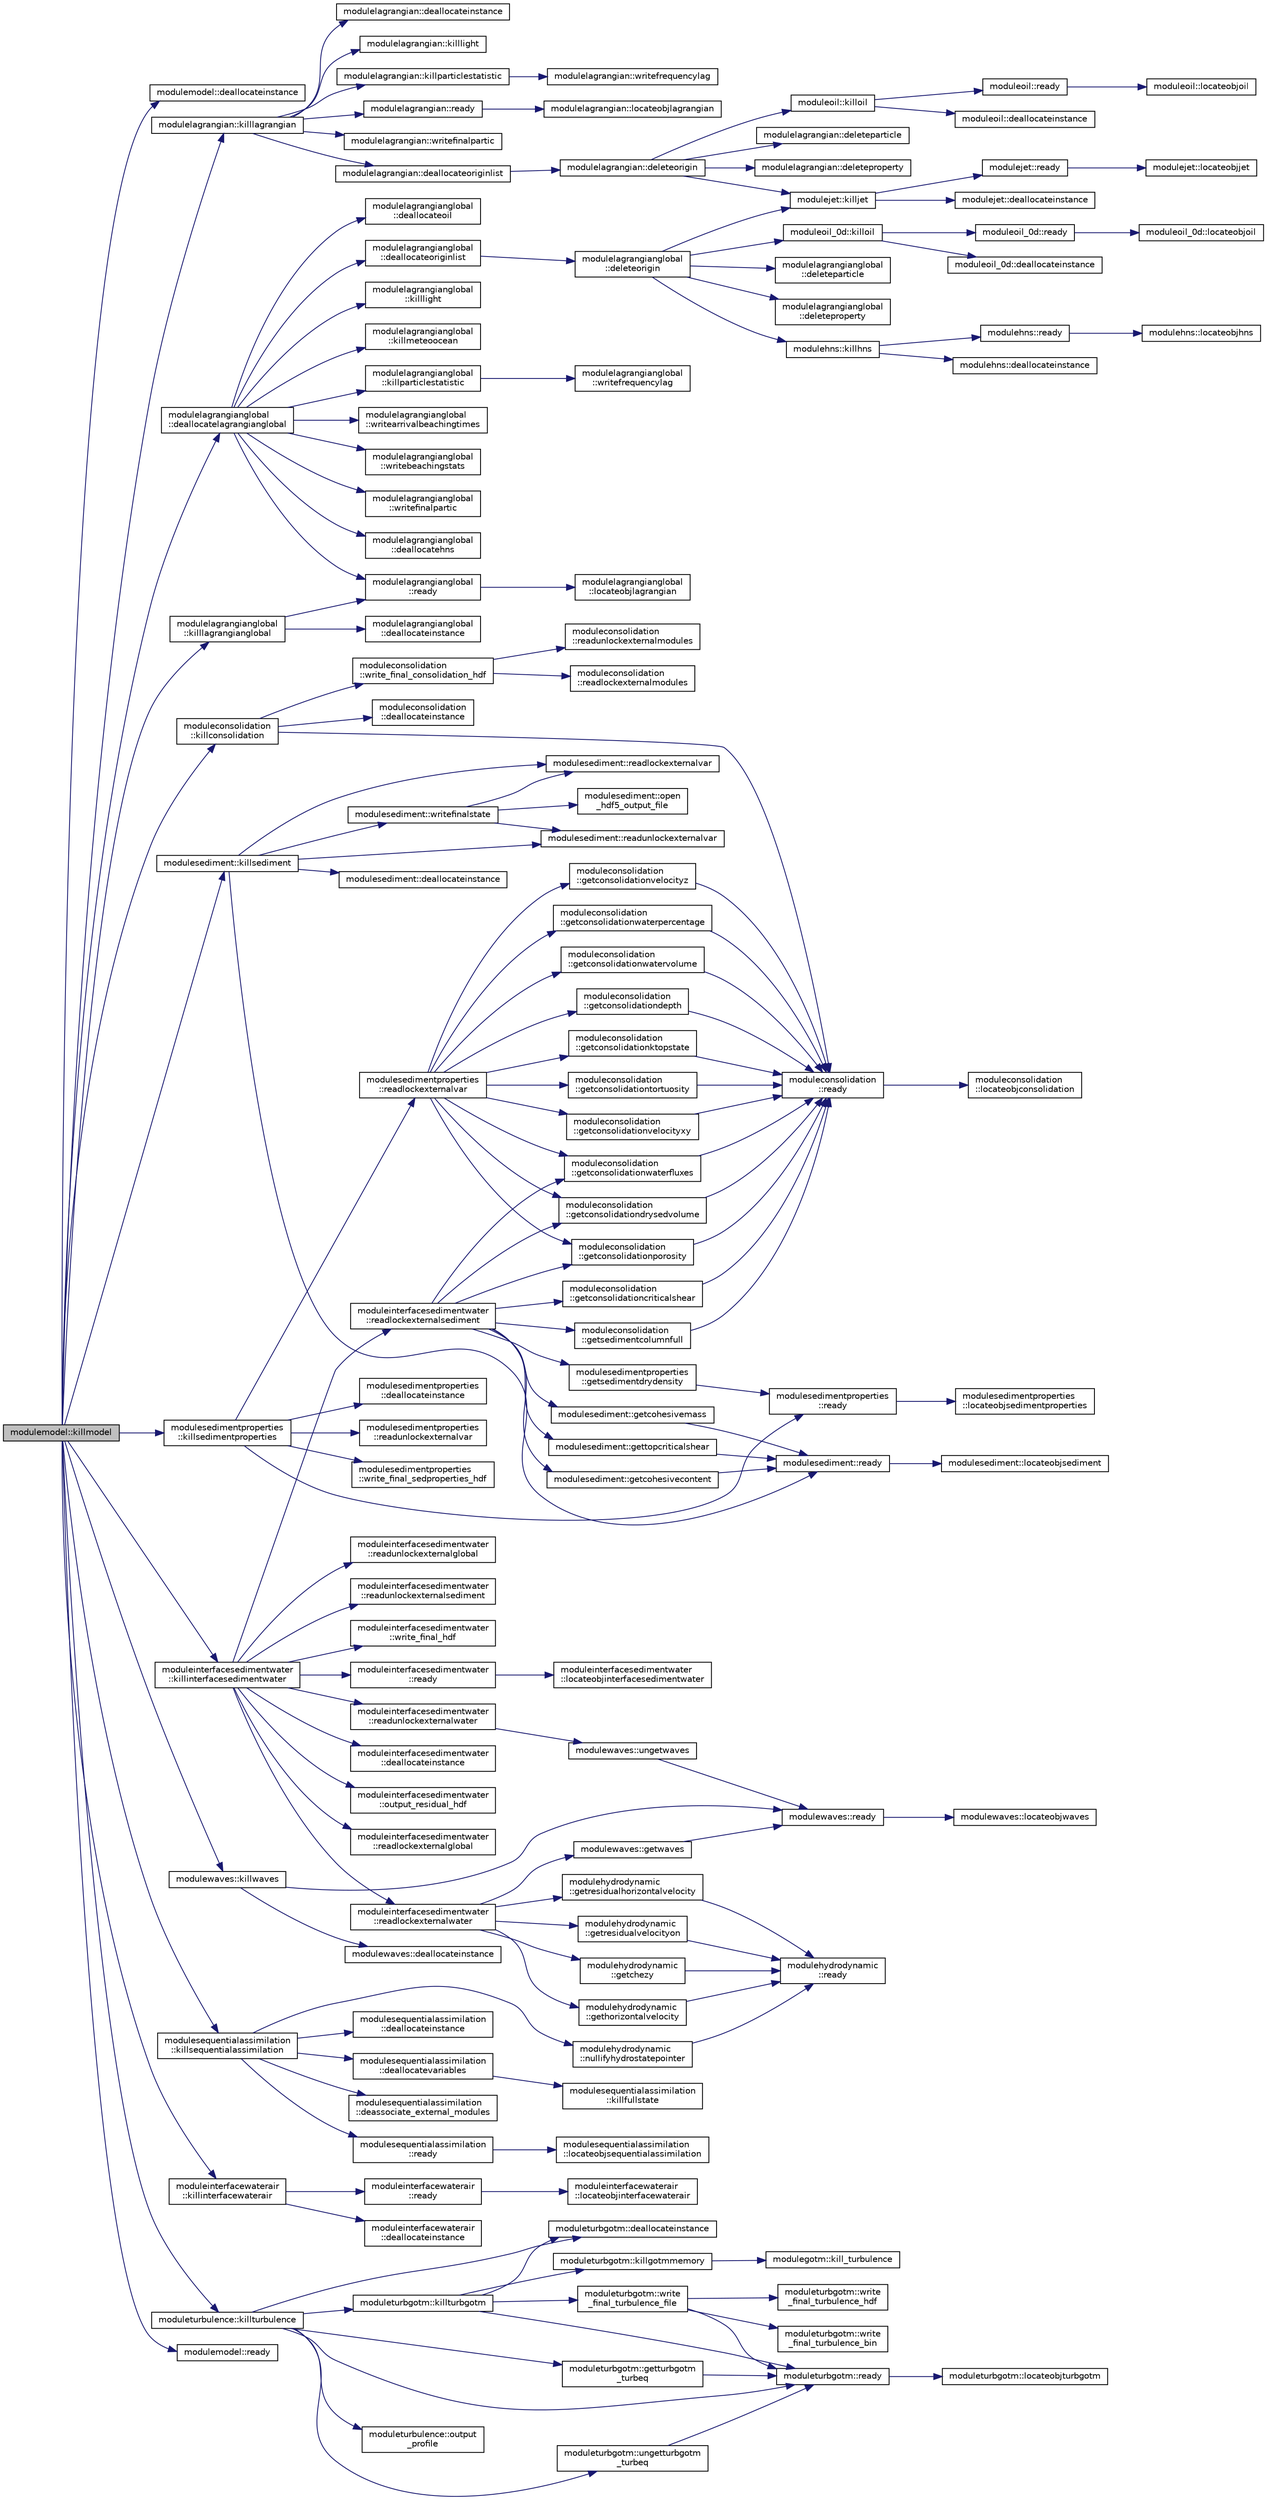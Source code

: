 digraph "modulemodel::killmodel"
{
 // LATEX_PDF_SIZE
  edge [fontname="Helvetica",fontsize="10",labelfontname="Helvetica",labelfontsize="10"];
  node [fontname="Helvetica",fontsize="10",shape=record];
  rankdir="LR";
  Node1 [label="modulemodel::killmodel",height=0.2,width=0.4,color="black", fillcolor="grey75", style="filled", fontcolor="black",tooltip=" "];
  Node1 -> Node2 [color="midnightblue",fontsize="10",style="solid",fontname="Helvetica"];
  Node2 [label="modulemodel::deallocateinstance",height=0.2,width=0.4,color="black", fillcolor="white", style="filled",URL="$namespacemodulemodel.html#aa1baf5876ac43380b98e011bcf1517da",tooltip=" "];
  Node1 -> Node3 [color="midnightblue",fontsize="10",style="solid",fontname="Helvetica"];
  Node3 [label="modulelagrangianglobal\l::deallocatelagrangianglobal",height=0.2,width=0.4,color="black", fillcolor="white", style="filled",URL="$namespacemodulelagrangianglobal.html#ad5b47824d7c52644996eed764c9ee9ae",tooltip=" "];
  Node3 -> Node4 [color="midnightblue",fontsize="10",style="solid",fontname="Helvetica"];
  Node4 [label="modulelagrangianglobal\l::deallocatehns",height=0.2,width=0.4,color="black", fillcolor="white", style="filled",URL="$namespacemodulelagrangianglobal.html#a34137a5604bf2312cac012e0415fdb9f",tooltip=" "];
  Node3 -> Node5 [color="midnightblue",fontsize="10",style="solid",fontname="Helvetica"];
  Node5 [label="modulelagrangianglobal\l::deallocateoil",height=0.2,width=0.4,color="black", fillcolor="white", style="filled",URL="$namespacemodulelagrangianglobal.html#a09f60316f814ba83ce713d83c0cf67ef",tooltip=" "];
  Node3 -> Node6 [color="midnightblue",fontsize="10",style="solid",fontname="Helvetica"];
  Node6 [label="modulelagrangianglobal\l::deallocateoriginlist",height=0.2,width=0.4,color="black", fillcolor="white", style="filled",URL="$namespacemodulelagrangianglobal.html#a6e34918fa64284d7048a43df89293088",tooltip=" "];
  Node6 -> Node7 [color="midnightblue",fontsize="10",style="solid",fontname="Helvetica"];
  Node7 [label="modulelagrangianglobal\l::deleteorigin",height=0.2,width=0.4,color="black", fillcolor="white", style="filled",URL="$namespacemodulelagrangianglobal.html#a47b61d17a8d0a48abe9ccb2937d67a93",tooltip=" "];
  Node7 -> Node8 [color="midnightblue",fontsize="10",style="solid",fontname="Helvetica"];
  Node8 [label="modulelagrangianglobal\l::deleteparticle",height=0.2,width=0.4,color="black", fillcolor="white", style="filled",URL="$namespacemodulelagrangianglobal.html#aef9b588fe6eb57b2059f4fd96df7bd7d",tooltip=" "];
  Node7 -> Node9 [color="midnightblue",fontsize="10",style="solid",fontname="Helvetica"];
  Node9 [label="modulelagrangianglobal\l::deleteproperty",height=0.2,width=0.4,color="black", fillcolor="white", style="filled",URL="$namespacemodulelagrangianglobal.html#af269f1bc18ee6db0ac6b2b6d27bc7499",tooltip=" "];
  Node7 -> Node10 [color="midnightblue",fontsize="10",style="solid",fontname="Helvetica"];
  Node10 [label="modulehns::killhns",height=0.2,width=0.4,color="black", fillcolor="white", style="filled",URL="$namespacemodulehns.html#ae9cbb1085170907acb10a56c08c0a669",tooltip=" "];
  Node10 -> Node11 [color="midnightblue",fontsize="10",style="solid",fontname="Helvetica"];
  Node11 [label="modulehns::deallocateinstance",height=0.2,width=0.4,color="black", fillcolor="white", style="filled",URL="$namespacemodulehns.html#a3c016aeb7936c47cd4071d8b9aa3ac75",tooltip=" "];
  Node10 -> Node12 [color="midnightblue",fontsize="10",style="solid",fontname="Helvetica"];
  Node12 [label="modulehns::ready",height=0.2,width=0.4,color="black", fillcolor="white", style="filled",URL="$namespacemodulehns.html#a1b4bda03d346568b51278fca35b05366",tooltip=" "];
  Node12 -> Node13 [color="midnightblue",fontsize="10",style="solid",fontname="Helvetica"];
  Node13 [label="modulehns::locateobjhns",height=0.2,width=0.4,color="black", fillcolor="white", style="filled",URL="$namespacemodulehns.html#aff869b6b5dffbe4b2d00b777a1c0455d",tooltip=" "];
  Node7 -> Node14 [color="midnightblue",fontsize="10",style="solid",fontname="Helvetica"];
  Node14 [label="modulejet::killjet",height=0.2,width=0.4,color="black", fillcolor="white", style="filled",URL="$namespacemodulejet.html#a98749a91e325a4b4041aa46d5abfde4e",tooltip=" "];
  Node14 -> Node15 [color="midnightblue",fontsize="10",style="solid",fontname="Helvetica"];
  Node15 [label="modulejet::deallocateinstance",height=0.2,width=0.4,color="black", fillcolor="white", style="filled",URL="$namespacemodulejet.html#aed198ff7ee371124ec0afa1cd4cfe116",tooltip=" "];
  Node14 -> Node16 [color="midnightblue",fontsize="10",style="solid",fontname="Helvetica"];
  Node16 [label="modulejet::ready",height=0.2,width=0.4,color="black", fillcolor="white", style="filled",URL="$namespacemodulejet.html#a08cf17884b67eb6e393c3f7553f6398f",tooltip=" "];
  Node16 -> Node17 [color="midnightblue",fontsize="10",style="solid",fontname="Helvetica"];
  Node17 [label="modulejet::locateobjjet",height=0.2,width=0.4,color="black", fillcolor="white", style="filled",URL="$namespacemodulejet.html#a0b2668a76b18f69741deda8796740f8f",tooltip=" "];
  Node7 -> Node18 [color="midnightblue",fontsize="10",style="solid",fontname="Helvetica"];
  Node18 [label="moduleoil_0d::killoil",height=0.2,width=0.4,color="black", fillcolor="white", style="filled",URL="$namespacemoduleoil__0d.html#af1fa454b03e05f0047dd0b211f889b4b",tooltip=" "];
  Node18 -> Node19 [color="midnightblue",fontsize="10",style="solid",fontname="Helvetica"];
  Node19 [label="moduleoil_0d::deallocateinstance",height=0.2,width=0.4,color="black", fillcolor="white", style="filled",URL="$namespacemoduleoil__0d.html#af21b7b35e50b7197438d5bfc61cb5ac4",tooltip=" "];
  Node18 -> Node20 [color="midnightblue",fontsize="10",style="solid",fontname="Helvetica"];
  Node20 [label="moduleoil_0d::ready",height=0.2,width=0.4,color="black", fillcolor="white", style="filled",URL="$namespacemoduleoil__0d.html#a5cfb3f6c158c2f89ed12f50f11b66786",tooltip=" "];
  Node20 -> Node21 [color="midnightblue",fontsize="10",style="solid",fontname="Helvetica"];
  Node21 [label="moduleoil_0d::locateobjoil",height=0.2,width=0.4,color="black", fillcolor="white", style="filled",URL="$namespacemoduleoil__0d.html#a9c7229be13ce2cc83e0f461b6355f4fa",tooltip=" "];
  Node3 -> Node22 [color="midnightblue",fontsize="10",style="solid",fontname="Helvetica"];
  Node22 [label="modulelagrangianglobal\l::killlight",height=0.2,width=0.4,color="black", fillcolor="white", style="filled",URL="$namespacemodulelagrangianglobal.html#ae738cd408e31ba7ac9158f7d3e11b53a",tooltip=" "];
  Node3 -> Node23 [color="midnightblue",fontsize="10",style="solid",fontname="Helvetica"];
  Node23 [label="modulelagrangianglobal\l::killmeteoocean",height=0.2,width=0.4,color="black", fillcolor="white", style="filled",URL="$namespacemodulelagrangianglobal.html#a554a65c3f7ed6c27bff5e766338687d5",tooltip=" "];
  Node3 -> Node24 [color="midnightblue",fontsize="10",style="solid",fontname="Helvetica"];
  Node24 [label="modulelagrangianglobal\l::killparticlestatistic",height=0.2,width=0.4,color="black", fillcolor="white", style="filled",URL="$namespacemodulelagrangianglobal.html#a3ce834e6c05495002ac0eda8b4096d0e",tooltip=" "];
  Node24 -> Node25 [color="midnightblue",fontsize="10",style="solid",fontname="Helvetica"];
  Node25 [label="modulelagrangianglobal\l::writefrequencylag",height=0.2,width=0.4,color="black", fillcolor="white", style="filled",URL="$namespacemodulelagrangianglobal.html#a091fa515c0c76fbe52d2c31ad026151d",tooltip=" "];
  Node3 -> Node26 [color="midnightblue",fontsize="10",style="solid",fontname="Helvetica"];
  Node26 [label="modulelagrangianglobal\l::ready",height=0.2,width=0.4,color="black", fillcolor="white", style="filled",URL="$namespacemodulelagrangianglobal.html#ab75b97011a170683ac68816525771168",tooltip=" "];
  Node26 -> Node27 [color="midnightblue",fontsize="10",style="solid",fontname="Helvetica"];
  Node27 [label="modulelagrangianglobal\l::locateobjlagrangian",height=0.2,width=0.4,color="black", fillcolor="white", style="filled",URL="$namespacemodulelagrangianglobal.html#adde8d4f2aa77a7a09dbd30d7200dcc6d",tooltip=" "];
  Node3 -> Node28 [color="midnightblue",fontsize="10",style="solid",fontname="Helvetica"];
  Node28 [label="modulelagrangianglobal\l::writearrivalbeachingtimes",height=0.2,width=0.4,color="black", fillcolor="white", style="filled",URL="$namespacemodulelagrangianglobal.html#abe2b20a8a7925f8d626cdc676a372c07",tooltip=" "];
  Node3 -> Node29 [color="midnightblue",fontsize="10",style="solid",fontname="Helvetica"];
  Node29 [label="modulelagrangianglobal\l::writebeachingstats",height=0.2,width=0.4,color="black", fillcolor="white", style="filled",URL="$namespacemodulelagrangianglobal.html#ab5538aa3df9f78e442a96f940f3d160f",tooltip=" "];
  Node3 -> Node30 [color="midnightblue",fontsize="10",style="solid",fontname="Helvetica"];
  Node30 [label="modulelagrangianglobal\l::writefinalpartic",height=0.2,width=0.4,color="black", fillcolor="white", style="filled",URL="$namespacemodulelagrangianglobal.html#a2bf7986f317831603f4eb96d616f643e",tooltip=" "];
  Node1 -> Node31 [color="midnightblue",fontsize="10",style="solid",fontname="Helvetica"];
  Node31 [label="moduleconsolidation\l::killconsolidation",height=0.2,width=0.4,color="black", fillcolor="white", style="filled",URL="$namespacemoduleconsolidation.html#accff619eab55fc89b79de8070dbd7001",tooltip=" "];
  Node31 -> Node32 [color="midnightblue",fontsize="10",style="solid",fontname="Helvetica"];
  Node32 [label="moduleconsolidation\l::deallocateinstance",height=0.2,width=0.4,color="black", fillcolor="white", style="filled",URL="$namespacemoduleconsolidation.html#ac59ee6a9bf70ef4f2f509cc55bb5b242",tooltip=" "];
  Node31 -> Node33 [color="midnightblue",fontsize="10",style="solid",fontname="Helvetica"];
  Node33 [label="moduleconsolidation\l::ready",height=0.2,width=0.4,color="black", fillcolor="white", style="filled",URL="$namespacemoduleconsolidation.html#ab6b8d86bedc5c2870f1fb998c297005e",tooltip=" "];
  Node33 -> Node34 [color="midnightblue",fontsize="10",style="solid",fontname="Helvetica"];
  Node34 [label="moduleconsolidation\l::locateobjconsolidation",height=0.2,width=0.4,color="black", fillcolor="white", style="filled",URL="$namespacemoduleconsolidation.html#a782ed1b2a1870dc38bceeca90e360669",tooltip=" "];
  Node31 -> Node35 [color="midnightblue",fontsize="10",style="solid",fontname="Helvetica"];
  Node35 [label="moduleconsolidation\l::write_final_consolidation_hdf",height=0.2,width=0.4,color="black", fillcolor="white", style="filled",URL="$namespacemoduleconsolidation.html#abab71f3745fefbe658e80b47d85e3662",tooltip=" "];
  Node35 -> Node36 [color="midnightblue",fontsize="10",style="solid",fontname="Helvetica"];
  Node36 [label="moduleconsolidation\l::readlockexternalmodules",height=0.2,width=0.4,color="black", fillcolor="white", style="filled",URL="$namespacemoduleconsolidation.html#a5157e525fb069b7984e826def43a4dfc",tooltip=" "];
  Node35 -> Node37 [color="midnightblue",fontsize="10",style="solid",fontname="Helvetica"];
  Node37 [label="moduleconsolidation\l::readunlockexternalmodules",height=0.2,width=0.4,color="black", fillcolor="white", style="filled",URL="$namespacemoduleconsolidation.html#a146c8502b0f191abd1664acdcd22a4c4",tooltip=" "];
  Node1 -> Node38 [color="midnightblue",fontsize="10",style="solid",fontname="Helvetica"];
  Node38 [label="moduleinterfacesedimentwater\l::killinterfacesedimentwater",height=0.2,width=0.4,color="black", fillcolor="white", style="filled",URL="$namespacemoduleinterfacesedimentwater.html#a692292c5eb96b9de096ef130fafc0962",tooltip=" "];
  Node38 -> Node39 [color="midnightblue",fontsize="10",style="solid",fontname="Helvetica"];
  Node39 [label="moduleinterfacesedimentwater\l::deallocateinstance",height=0.2,width=0.4,color="black", fillcolor="white", style="filled",URL="$namespacemoduleinterfacesedimentwater.html#a0dea9565c188c72edf29abf28839a5ac",tooltip=" "];
  Node38 -> Node40 [color="midnightblue",fontsize="10",style="solid",fontname="Helvetica"];
  Node40 [label="moduleinterfacesedimentwater\l::output_residual_hdf",height=0.2,width=0.4,color="black", fillcolor="white", style="filled",URL="$namespacemoduleinterfacesedimentwater.html#a63b2c1c6b50f9fdff751f18987474c71",tooltip=" "];
  Node38 -> Node41 [color="midnightblue",fontsize="10",style="solid",fontname="Helvetica"];
  Node41 [label="moduleinterfacesedimentwater\l::readlockexternalglobal",height=0.2,width=0.4,color="black", fillcolor="white", style="filled",URL="$namespacemoduleinterfacesedimentwater.html#a4e44b21fdb18ed4d0fbeb1a77a327fff",tooltip=" "];
  Node38 -> Node42 [color="midnightblue",fontsize="10",style="solid",fontname="Helvetica"];
  Node42 [label="moduleinterfacesedimentwater\l::readlockexternalsediment",height=0.2,width=0.4,color="black", fillcolor="white", style="filled",URL="$namespacemoduleinterfacesedimentwater.html#a0c18da6cbbd1ae812489854544d199b6",tooltip=" "];
  Node42 -> Node43 [color="midnightblue",fontsize="10",style="solid",fontname="Helvetica"];
  Node43 [label="modulesediment::getcohesivecontent",height=0.2,width=0.4,color="black", fillcolor="white", style="filled",URL="$namespacemodulesediment.html#a595e3a876982089ba4949f113b1a0580",tooltip=" "];
  Node43 -> Node44 [color="midnightblue",fontsize="10",style="solid",fontname="Helvetica"];
  Node44 [label="modulesediment::ready",height=0.2,width=0.4,color="black", fillcolor="white", style="filled",URL="$namespacemodulesediment.html#a2427e7af36c908526797cc897f1dca07",tooltip=" "];
  Node44 -> Node45 [color="midnightblue",fontsize="10",style="solid",fontname="Helvetica"];
  Node45 [label="modulesediment::locateobjsediment",height=0.2,width=0.4,color="black", fillcolor="white", style="filled",URL="$namespacemodulesediment.html#a3719cfe21de51d5aff6e236bffdbe06d",tooltip=" "];
  Node42 -> Node46 [color="midnightblue",fontsize="10",style="solid",fontname="Helvetica"];
  Node46 [label="modulesediment::getcohesivemass",height=0.2,width=0.4,color="black", fillcolor="white", style="filled",URL="$namespacemodulesediment.html#ae44dda471948f0f9a9a2e1c32fd50738",tooltip=" "];
  Node46 -> Node44 [color="midnightblue",fontsize="10",style="solid",fontname="Helvetica"];
  Node42 -> Node47 [color="midnightblue",fontsize="10",style="solid",fontname="Helvetica"];
  Node47 [label="moduleconsolidation\l::getconsolidationcriticalshear",height=0.2,width=0.4,color="black", fillcolor="white", style="filled",URL="$namespacemoduleconsolidation.html#a9ca5460ab4ca639ac19eb7de5aea9bf6",tooltip=" "];
  Node47 -> Node33 [color="midnightblue",fontsize="10",style="solid",fontname="Helvetica"];
  Node42 -> Node48 [color="midnightblue",fontsize="10",style="solid",fontname="Helvetica"];
  Node48 [label="moduleconsolidation\l::getconsolidationdrysedvolume",height=0.2,width=0.4,color="black", fillcolor="white", style="filled",URL="$namespacemoduleconsolidation.html#a34d40947baf053926b3fe4e02b7c1225",tooltip=" "];
  Node48 -> Node33 [color="midnightblue",fontsize="10",style="solid",fontname="Helvetica"];
  Node42 -> Node49 [color="midnightblue",fontsize="10",style="solid",fontname="Helvetica"];
  Node49 [label="moduleconsolidation\l::getconsolidationporosity",height=0.2,width=0.4,color="black", fillcolor="white", style="filled",URL="$namespacemoduleconsolidation.html#a47de60bcd271300a187a9ce6257be08e",tooltip=" "];
  Node49 -> Node33 [color="midnightblue",fontsize="10",style="solid",fontname="Helvetica"];
  Node42 -> Node50 [color="midnightblue",fontsize="10",style="solid",fontname="Helvetica"];
  Node50 [label="moduleconsolidation\l::getconsolidationwaterfluxes",height=0.2,width=0.4,color="black", fillcolor="white", style="filled",URL="$namespacemoduleconsolidation.html#ab2cf2636db758f412f7c627b38eb6231",tooltip=" "];
  Node50 -> Node33 [color="midnightblue",fontsize="10",style="solid",fontname="Helvetica"];
  Node42 -> Node51 [color="midnightblue",fontsize="10",style="solid",fontname="Helvetica"];
  Node51 [label="moduleconsolidation\l::getsedimentcolumnfull",height=0.2,width=0.4,color="black", fillcolor="white", style="filled",URL="$namespacemoduleconsolidation.html#ae9552437552ade51a4c1aefcb033a0e7",tooltip=" "];
  Node51 -> Node33 [color="midnightblue",fontsize="10",style="solid",fontname="Helvetica"];
  Node42 -> Node52 [color="midnightblue",fontsize="10",style="solid",fontname="Helvetica"];
  Node52 [label="modulesedimentproperties\l::getsedimentdrydensity",height=0.2,width=0.4,color="black", fillcolor="white", style="filled",URL="$namespacemodulesedimentproperties.html#ac8feadd6cbbbb852c325a183475aaa8c",tooltip=" "];
  Node52 -> Node53 [color="midnightblue",fontsize="10",style="solid",fontname="Helvetica"];
  Node53 [label="modulesedimentproperties\l::ready",height=0.2,width=0.4,color="black", fillcolor="white", style="filled",URL="$namespacemodulesedimentproperties.html#a0ac80b6b6970285688cd69f623317e33",tooltip=" "];
  Node53 -> Node54 [color="midnightblue",fontsize="10",style="solid",fontname="Helvetica"];
  Node54 [label="modulesedimentproperties\l::locateobjsedimentproperties",height=0.2,width=0.4,color="black", fillcolor="white", style="filled",URL="$namespacemodulesedimentproperties.html#a8bdf617b0165523af238758f5b5a5767",tooltip=" "];
  Node42 -> Node55 [color="midnightblue",fontsize="10",style="solid",fontname="Helvetica"];
  Node55 [label="modulesediment::gettopcriticalshear",height=0.2,width=0.4,color="black", fillcolor="white", style="filled",URL="$namespacemodulesediment.html#ac51110b9c285467a4e284c185a4a98b1",tooltip=" "];
  Node55 -> Node44 [color="midnightblue",fontsize="10",style="solid",fontname="Helvetica"];
  Node38 -> Node56 [color="midnightblue",fontsize="10",style="solid",fontname="Helvetica"];
  Node56 [label="moduleinterfacesedimentwater\l::readlockexternalwater",height=0.2,width=0.4,color="black", fillcolor="white", style="filled",URL="$namespacemoduleinterfacesedimentwater.html#abd721cef18474ae3e82464d38e46a5e1",tooltip=" "];
  Node56 -> Node57 [color="midnightblue",fontsize="10",style="solid",fontname="Helvetica"];
  Node57 [label="modulehydrodynamic\l::getchezy",height=0.2,width=0.4,color="black", fillcolor="white", style="filled",URL="$namespacemodulehydrodynamic.html#a377c174d00228d8f36d2d1c5e10a7f32",tooltip=" "];
  Node57 -> Node58 [color="midnightblue",fontsize="10",style="solid",fontname="Helvetica"];
  Node58 [label="modulehydrodynamic\l::ready",height=0.2,width=0.4,color="black", fillcolor="white", style="filled",URL="$namespacemodulehydrodynamic.html#a541821548a44af36e71f5eddedae890e",tooltip=" "];
  Node56 -> Node59 [color="midnightblue",fontsize="10",style="solid",fontname="Helvetica"];
  Node59 [label="modulehydrodynamic\l::gethorizontalvelocity",height=0.2,width=0.4,color="black", fillcolor="white", style="filled",URL="$namespacemodulehydrodynamic.html#aba7eae61c437ef648710efabc4d39e36",tooltip=" "];
  Node59 -> Node58 [color="midnightblue",fontsize="10",style="solid",fontname="Helvetica"];
  Node56 -> Node60 [color="midnightblue",fontsize="10",style="solid",fontname="Helvetica"];
  Node60 [label="modulehydrodynamic\l::getresidualhorizontalvelocity",height=0.2,width=0.4,color="black", fillcolor="white", style="filled",URL="$namespacemodulehydrodynamic.html#a5e97af02320deab67308d99bcf2745e1",tooltip=" "];
  Node60 -> Node58 [color="midnightblue",fontsize="10",style="solid",fontname="Helvetica"];
  Node56 -> Node61 [color="midnightblue",fontsize="10",style="solid",fontname="Helvetica"];
  Node61 [label="modulehydrodynamic\l::getresidualvelocityon",height=0.2,width=0.4,color="black", fillcolor="white", style="filled",URL="$namespacemodulehydrodynamic.html#a987751c28d42e91f65901a19ca158b03",tooltip=" "];
  Node61 -> Node58 [color="midnightblue",fontsize="10",style="solid",fontname="Helvetica"];
  Node56 -> Node62 [color="midnightblue",fontsize="10",style="solid",fontname="Helvetica"];
  Node62 [label="modulewaves::getwaves",height=0.2,width=0.4,color="black", fillcolor="white", style="filled",URL="$namespacemodulewaves.html#a12875a6c82df32faa0d9a05dd2d67b1e",tooltip=" "];
  Node62 -> Node63 [color="midnightblue",fontsize="10",style="solid",fontname="Helvetica"];
  Node63 [label="modulewaves::ready",height=0.2,width=0.4,color="black", fillcolor="white", style="filled",URL="$namespacemodulewaves.html#a15beb6e5dff252a4c77c47d43f9b6385",tooltip=" "];
  Node63 -> Node64 [color="midnightblue",fontsize="10",style="solid",fontname="Helvetica"];
  Node64 [label="modulewaves::locateobjwaves",height=0.2,width=0.4,color="black", fillcolor="white", style="filled",URL="$namespacemodulewaves.html#a0b543189e013d4ce00f78f873ab7f481",tooltip=" "];
  Node38 -> Node65 [color="midnightblue",fontsize="10",style="solid",fontname="Helvetica"];
  Node65 [label="moduleinterfacesedimentwater\l::readunlockexternalglobal",height=0.2,width=0.4,color="black", fillcolor="white", style="filled",URL="$namespacemoduleinterfacesedimentwater.html#a3b4fc7f1a3bccb01412713961a441cf0",tooltip=" "];
  Node38 -> Node66 [color="midnightblue",fontsize="10",style="solid",fontname="Helvetica"];
  Node66 [label="moduleinterfacesedimentwater\l::readunlockexternalsediment",height=0.2,width=0.4,color="black", fillcolor="white", style="filled",URL="$namespacemoduleinterfacesedimentwater.html#a6b368a5d3a18b3829f9bd022591d794a",tooltip=" "];
  Node38 -> Node67 [color="midnightblue",fontsize="10",style="solid",fontname="Helvetica"];
  Node67 [label="moduleinterfacesedimentwater\l::readunlockexternalwater",height=0.2,width=0.4,color="black", fillcolor="white", style="filled",URL="$namespacemoduleinterfacesedimentwater.html#a23d9e5cbe8c23621607cbca34d93c7f0",tooltip=" "];
  Node67 -> Node68 [color="midnightblue",fontsize="10",style="solid",fontname="Helvetica"];
  Node68 [label="modulewaves::ungetwaves",height=0.2,width=0.4,color="black", fillcolor="white", style="filled",URL="$namespacemodulewaves.html#a0c5557cca037fc7fe0c05098f278075d",tooltip=" "];
  Node68 -> Node63 [color="midnightblue",fontsize="10",style="solid",fontname="Helvetica"];
  Node38 -> Node69 [color="midnightblue",fontsize="10",style="solid",fontname="Helvetica"];
  Node69 [label="moduleinterfacesedimentwater\l::ready",height=0.2,width=0.4,color="black", fillcolor="white", style="filled",URL="$namespacemoduleinterfacesedimentwater.html#af31617d2ab88d4aceb9dd0edcac94ff2",tooltip=" "];
  Node69 -> Node70 [color="midnightblue",fontsize="10",style="solid",fontname="Helvetica"];
  Node70 [label="moduleinterfacesedimentwater\l::locateobjinterfacesedimentwater",height=0.2,width=0.4,color="black", fillcolor="white", style="filled",URL="$namespacemoduleinterfacesedimentwater.html#a299f7798fddc9b92224d7bf9ec6785c0",tooltip=" "];
  Node38 -> Node71 [color="midnightblue",fontsize="10",style="solid",fontname="Helvetica"];
  Node71 [label="moduleinterfacesedimentwater\l::write_final_hdf",height=0.2,width=0.4,color="black", fillcolor="white", style="filled",URL="$namespacemoduleinterfacesedimentwater.html#a44d390c3a6dfc918b1ff6bc5261c39ec",tooltip=" "];
  Node1 -> Node72 [color="midnightblue",fontsize="10",style="solid",fontname="Helvetica"];
  Node72 [label="moduleinterfacewaterair\l::killinterfacewaterair",height=0.2,width=0.4,color="black", fillcolor="white", style="filled",URL="$namespacemoduleinterfacewaterair.html#a9492d98237c53dd77ad30ffe270b64cd",tooltip=" "];
  Node72 -> Node73 [color="midnightblue",fontsize="10",style="solid",fontname="Helvetica"];
  Node73 [label="moduleinterfacewaterair\l::deallocateinstance",height=0.2,width=0.4,color="black", fillcolor="white", style="filled",URL="$namespacemoduleinterfacewaterair.html#ab0b32961ac4c2950c8d474148dba7b1d",tooltip=" "];
  Node72 -> Node74 [color="midnightblue",fontsize="10",style="solid",fontname="Helvetica"];
  Node74 [label="moduleinterfacewaterair\l::ready",height=0.2,width=0.4,color="black", fillcolor="white", style="filled",URL="$namespacemoduleinterfacewaterair.html#a519b1351dce06ffef1eb101335e6361f",tooltip=" "];
  Node74 -> Node75 [color="midnightblue",fontsize="10",style="solid",fontname="Helvetica"];
  Node75 [label="moduleinterfacewaterair\l::locateobjinterfacewaterair",height=0.2,width=0.4,color="black", fillcolor="white", style="filled",URL="$namespacemoduleinterfacewaterair.html#a17c41a363434acdb52729214d81e9e86",tooltip=" "];
  Node1 -> Node76 [color="midnightblue",fontsize="10",style="solid",fontname="Helvetica"];
  Node76 [label="modulelagrangian::killlagrangian",height=0.2,width=0.4,color="black", fillcolor="white", style="filled",URL="$namespacemodulelagrangian.html#a18d99349731a3f837e18c16f49c3743f",tooltip=" "];
  Node76 -> Node77 [color="midnightblue",fontsize="10",style="solid",fontname="Helvetica"];
  Node77 [label="modulelagrangian::deallocateinstance",height=0.2,width=0.4,color="black", fillcolor="white", style="filled",URL="$namespacemodulelagrangian.html#a43ea933b1bd63328af5b5fde1d41787a",tooltip=" "];
  Node76 -> Node78 [color="midnightblue",fontsize="10",style="solid",fontname="Helvetica"];
  Node78 [label="modulelagrangian::deallocateoriginlist",height=0.2,width=0.4,color="black", fillcolor="white", style="filled",URL="$namespacemodulelagrangian.html#a3f11dfb687cee81738d6fd8944750d72",tooltip=" "];
  Node78 -> Node79 [color="midnightblue",fontsize="10",style="solid",fontname="Helvetica"];
  Node79 [label="modulelagrangian::deleteorigin",height=0.2,width=0.4,color="black", fillcolor="white", style="filled",URL="$namespacemodulelagrangian.html#a29d4dbfc02fe16a5c49ac6fac8d3e427",tooltip=" "];
  Node79 -> Node80 [color="midnightblue",fontsize="10",style="solid",fontname="Helvetica"];
  Node80 [label="modulelagrangian::deleteparticle",height=0.2,width=0.4,color="black", fillcolor="white", style="filled",URL="$namespacemodulelagrangian.html#a0acccf68f63b061b6ad6122ccbe76ac1",tooltip=" "];
  Node79 -> Node81 [color="midnightblue",fontsize="10",style="solid",fontname="Helvetica"];
  Node81 [label="modulelagrangian::deleteproperty",height=0.2,width=0.4,color="black", fillcolor="white", style="filled",URL="$namespacemodulelagrangian.html#abff255f913afc4b6a6e6434a97f541f9",tooltip=" "];
  Node79 -> Node14 [color="midnightblue",fontsize="10",style="solid",fontname="Helvetica"];
  Node79 -> Node82 [color="midnightblue",fontsize="10",style="solid",fontname="Helvetica"];
  Node82 [label="moduleoil::killoil",height=0.2,width=0.4,color="black", fillcolor="white", style="filled",URL="$namespacemoduleoil.html#a3515505fcda962cedd51dd5986ff6777",tooltip=" "];
  Node82 -> Node83 [color="midnightblue",fontsize="10",style="solid",fontname="Helvetica"];
  Node83 [label="moduleoil::deallocateinstance",height=0.2,width=0.4,color="black", fillcolor="white", style="filled",URL="$namespacemoduleoil.html#ae94c3b6ecc29b85e8ccbddf231f67646",tooltip=" "];
  Node82 -> Node84 [color="midnightblue",fontsize="10",style="solid",fontname="Helvetica"];
  Node84 [label="moduleoil::ready",height=0.2,width=0.4,color="black", fillcolor="white", style="filled",URL="$namespacemoduleoil.html#a16763a360a31b49d4f67bbba295472a5",tooltip=" "];
  Node84 -> Node85 [color="midnightblue",fontsize="10",style="solid",fontname="Helvetica"];
  Node85 [label="moduleoil::locateobjoil",height=0.2,width=0.4,color="black", fillcolor="white", style="filled",URL="$namespacemoduleoil.html#aa0854458437dd99f9ef2103ed4f048b4",tooltip=" "];
  Node76 -> Node86 [color="midnightblue",fontsize="10",style="solid",fontname="Helvetica"];
  Node86 [label="modulelagrangian::killlight",height=0.2,width=0.4,color="black", fillcolor="white", style="filled",URL="$namespacemodulelagrangian.html#a2f00972bf015601fb8181bb28eb89850",tooltip=" "];
  Node76 -> Node87 [color="midnightblue",fontsize="10",style="solid",fontname="Helvetica"];
  Node87 [label="modulelagrangian::killparticlestatistic",height=0.2,width=0.4,color="black", fillcolor="white", style="filled",URL="$namespacemodulelagrangian.html#acabd7df16f5abd0459a4a8e198526f3d",tooltip=" "];
  Node87 -> Node88 [color="midnightblue",fontsize="10",style="solid",fontname="Helvetica"];
  Node88 [label="modulelagrangian::writefrequencylag",height=0.2,width=0.4,color="black", fillcolor="white", style="filled",URL="$namespacemodulelagrangian.html#a73f212ed028e8e36231a715754b12d20",tooltip=" "];
  Node76 -> Node89 [color="midnightblue",fontsize="10",style="solid",fontname="Helvetica"];
  Node89 [label="modulelagrangian::ready",height=0.2,width=0.4,color="black", fillcolor="white", style="filled",URL="$namespacemodulelagrangian.html#a4ddfbe58c1df4477f8d84db54b330823",tooltip=" "];
  Node89 -> Node90 [color="midnightblue",fontsize="10",style="solid",fontname="Helvetica"];
  Node90 [label="modulelagrangian::locateobjlagrangian",height=0.2,width=0.4,color="black", fillcolor="white", style="filled",URL="$namespacemodulelagrangian.html#a42e447276e6e4455d7699fb38f9d67f0",tooltip=" "];
  Node76 -> Node91 [color="midnightblue",fontsize="10",style="solid",fontname="Helvetica"];
  Node91 [label="modulelagrangian::writefinalpartic",height=0.2,width=0.4,color="black", fillcolor="white", style="filled",URL="$namespacemodulelagrangian.html#a5d2088faec6c07d9907d57eacfc167ae",tooltip=" "];
  Node1 -> Node92 [color="midnightblue",fontsize="10",style="solid",fontname="Helvetica"];
  Node92 [label="modulelagrangianglobal\l::killlagrangianglobal",height=0.2,width=0.4,color="black", fillcolor="white", style="filled",URL="$namespacemodulelagrangianglobal.html#a0c95242d79d3bded29c18e1055a5a11d",tooltip=" "];
  Node92 -> Node93 [color="midnightblue",fontsize="10",style="solid",fontname="Helvetica"];
  Node93 [label="modulelagrangianglobal\l::deallocateinstance",height=0.2,width=0.4,color="black", fillcolor="white", style="filled",URL="$namespacemodulelagrangianglobal.html#a8fa9aff34dfeede08953dd200b17e64b",tooltip=" "];
  Node92 -> Node26 [color="midnightblue",fontsize="10",style="solid",fontname="Helvetica"];
  Node1 -> Node94 [color="midnightblue",fontsize="10",style="solid",fontname="Helvetica"];
  Node94 [label="modulesediment::killsediment",height=0.2,width=0.4,color="black", fillcolor="white", style="filled",URL="$namespacemodulesediment.html#a3799836daf0cb05055644810de5e7fd0",tooltip=" "];
  Node94 -> Node95 [color="midnightblue",fontsize="10",style="solid",fontname="Helvetica"];
  Node95 [label="modulesediment::deallocateinstance",height=0.2,width=0.4,color="black", fillcolor="white", style="filled",URL="$namespacemodulesediment.html#aaca3b711a9cb64af8d2ec951a1338ddd",tooltip=" "];
  Node94 -> Node96 [color="midnightblue",fontsize="10",style="solid",fontname="Helvetica"];
  Node96 [label="modulesediment::readlockexternalvar",height=0.2,width=0.4,color="black", fillcolor="white", style="filled",URL="$namespacemodulesediment.html#a94b876e44c6f435015c969c6a2f32978",tooltip=" "];
  Node94 -> Node97 [color="midnightblue",fontsize="10",style="solid",fontname="Helvetica"];
  Node97 [label="modulesediment::readunlockexternalvar",height=0.2,width=0.4,color="black", fillcolor="white", style="filled",URL="$namespacemodulesediment.html#a8c3164236748ba94c8bef14c5dd430b9",tooltip=" "];
  Node94 -> Node44 [color="midnightblue",fontsize="10",style="solid",fontname="Helvetica"];
  Node94 -> Node98 [color="midnightblue",fontsize="10",style="solid",fontname="Helvetica"];
  Node98 [label="modulesediment::writefinalstate",height=0.2,width=0.4,color="black", fillcolor="white", style="filled",URL="$namespacemodulesediment.html#a1f674dbab21e666bea43953621c4cce3",tooltip=" "];
  Node98 -> Node99 [color="midnightblue",fontsize="10",style="solid",fontname="Helvetica"];
  Node99 [label="modulesediment::open\l_hdf5_output_file",height=0.2,width=0.4,color="black", fillcolor="white", style="filled",URL="$namespacemodulesediment.html#afe850b14e10e8db70a1bd5879fc5c2ea",tooltip=" "];
  Node98 -> Node96 [color="midnightblue",fontsize="10",style="solid",fontname="Helvetica"];
  Node98 -> Node97 [color="midnightblue",fontsize="10",style="solid",fontname="Helvetica"];
  Node1 -> Node100 [color="midnightblue",fontsize="10",style="solid",fontname="Helvetica"];
  Node100 [label="modulesedimentproperties\l::killsedimentproperties",height=0.2,width=0.4,color="black", fillcolor="white", style="filled",URL="$namespacemodulesedimentproperties.html#a69dda6f50e9b65498825a76aa325a968",tooltip=" "];
  Node100 -> Node101 [color="midnightblue",fontsize="10",style="solid",fontname="Helvetica"];
  Node101 [label="modulesedimentproperties\l::deallocateinstance",height=0.2,width=0.4,color="black", fillcolor="white", style="filled",URL="$namespacemodulesedimentproperties.html#a2d719466ca9047ba28957d7df363ad7b",tooltip=" "];
  Node100 -> Node102 [color="midnightblue",fontsize="10",style="solid",fontname="Helvetica"];
  Node102 [label="modulesedimentproperties\l::readlockexternalvar",height=0.2,width=0.4,color="black", fillcolor="white", style="filled",URL="$namespacemodulesedimentproperties.html#a395db65fca9389b9904d43f9fc450c03",tooltip=" "];
  Node102 -> Node103 [color="midnightblue",fontsize="10",style="solid",fontname="Helvetica"];
  Node103 [label="moduleconsolidation\l::getconsolidationdepth",height=0.2,width=0.4,color="black", fillcolor="white", style="filled",URL="$namespacemoduleconsolidation.html#a7d4c44834bf2eef5548235e522170c91",tooltip=" "];
  Node103 -> Node33 [color="midnightblue",fontsize="10",style="solid",fontname="Helvetica"];
  Node102 -> Node48 [color="midnightblue",fontsize="10",style="solid",fontname="Helvetica"];
  Node102 -> Node104 [color="midnightblue",fontsize="10",style="solid",fontname="Helvetica"];
  Node104 [label="moduleconsolidation\l::getconsolidationktopstate",height=0.2,width=0.4,color="black", fillcolor="white", style="filled",URL="$namespacemoduleconsolidation.html#ace4ba590047f774affd5abf5e15b7e41",tooltip=" "];
  Node104 -> Node33 [color="midnightblue",fontsize="10",style="solid",fontname="Helvetica"];
  Node102 -> Node49 [color="midnightblue",fontsize="10",style="solid",fontname="Helvetica"];
  Node102 -> Node105 [color="midnightblue",fontsize="10",style="solid",fontname="Helvetica"];
  Node105 [label="moduleconsolidation\l::getconsolidationtortuosity",height=0.2,width=0.4,color="black", fillcolor="white", style="filled",URL="$namespacemoduleconsolidation.html#a6f6333d1cd3299be92039f6e03e3b5b8",tooltip=" "];
  Node105 -> Node33 [color="midnightblue",fontsize="10",style="solid",fontname="Helvetica"];
  Node102 -> Node106 [color="midnightblue",fontsize="10",style="solid",fontname="Helvetica"];
  Node106 [label="moduleconsolidation\l::getconsolidationvelocityxy",height=0.2,width=0.4,color="black", fillcolor="white", style="filled",URL="$namespacemoduleconsolidation.html#ad474911e58923dc9beb19e05548a5073",tooltip=" "];
  Node106 -> Node33 [color="midnightblue",fontsize="10",style="solid",fontname="Helvetica"];
  Node102 -> Node107 [color="midnightblue",fontsize="10",style="solid",fontname="Helvetica"];
  Node107 [label="moduleconsolidation\l::getconsolidationvelocityz",height=0.2,width=0.4,color="black", fillcolor="white", style="filled",URL="$namespacemoduleconsolidation.html#a1a8c6ae3e68c283ceaaa0a81fb8f531b",tooltip=" "];
  Node107 -> Node33 [color="midnightblue",fontsize="10",style="solid",fontname="Helvetica"];
  Node102 -> Node50 [color="midnightblue",fontsize="10",style="solid",fontname="Helvetica"];
  Node102 -> Node108 [color="midnightblue",fontsize="10",style="solid",fontname="Helvetica"];
  Node108 [label="moduleconsolidation\l::getconsolidationwaterpercentage",height=0.2,width=0.4,color="black", fillcolor="white", style="filled",URL="$namespacemoduleconsolidation.html#ab90e8e4b9e87d2f8313a0f2860b3d4c8",tooltip=" "];
  Node108 -> Node33 [color="midnightblue",fontsize="10",style="solid",fontname="Helvetica"];
  Node102 -> Node109 [color="midnightblue",fontsize="10",style="solid",fontname="Helvetica"];
  Node109 [label="moduleconsolidation\l::getconsolidationwatervolume",height=0.2,width=0.4,color="black", fillcolor="white", style="filled",URL="$namespacemoduleconsolidation.html#a26b0c6595143115c8e9db2d46e42ba05",tooltip=" "];
  Node109 -> Node33 [color="midnightblue",fontsize="10",style="solid",fontname="Helvetica"];
  Node100 -> Node110 [color="midnightblue",fontsize="10",style="solid",fontname="Helvetica"];
  Node110 [label="modulesedimentproperties\l::readunlockexternalvar",height=0.2,width=0.4,color="black", fillcolor="white", style="filled",URL="$namespacemodulesedimentproperties.html#a442696b0f51e8020b42b7a5c2af05721",tooltip=" "];
  Node100 -> Node53 [color="midnightblue",fontsize="10",style="solid",fontname="Helvetica"];
  Node100 -> Node111 [color="midnightblue",fontsize="10",style="solid",fontname="Helvetica"];
  Node111 [label="modulesedimentproperties\l::write_final_sedproperties_hdf",height=0.2,width=0.4,color="black", fillcolor="white", style="filled",URL="$namespacemodulesedimentproperties.html#ac2dfd3d9cf57dcc8a9d3533203128931",tooltip=" "];
  Node1 -> Node112 [color="midnightblue",fontsize="10",style="solid",fontname="Helvetica"];
  Node112 [label="modulesequentialassimilation\l::killsequentialassimilation",height=0.2,width=0.4,color="black", fillcolor="white", style="filled",URL="$namespacemodulesequentialassimilation.html#a50ed5db30b7f431f2b333f7f86d5ef99",tooltip=" "];
  Node112 -> Node113 [color="midnightblue",fontsize="10",style="solid",fontname="Helvetica"];
  Node113 [label="modulesequentialassimilation\l::deallocateinstance",height=0.2,width=0.4,color="black", fillcolor="white", style="filled",URL="$namespacemodulesequentialassimilation.html#a3d80f83cfeb707312981be037f194082",tooltip=" "];
  Node112 -> Node114 [color="midnightblue",fontsize="10",style="solid",fontname="Helvetica"];
  Node114 [label="modulesequentialassimilation\l::deallocatevariables",height=0.2,width=0.4,color="black", fillcolor="white", style="filled",URL="$namespacemodulesequentialassimilation.html#aa604c23d9d9ee0bb814f499c565fde3f",tooltip=" "];
  Node114 -> Node115 [color="midnightblue",fontsize="10",style="solid",fontname="Helvetica"];
  Node115 [label="modulesequentialassimilation\l::killfullstate",height=0.2,width=0.4,color="black", fillcolor="white", style="filled",URL="$namespacemodulesequentialassimilation.html#a7077ed60ddc61ad6d71f0df6d63bd587",tooltip=" "];
  Node112 -> Node116 [color="midnightblue",fontsize="10",style="solid",fontname="Helvetica"];
  Node116 [label="modulesequentialassimilation\l::deassociate_external_modules",height=0.2,width=0.4,color="black", fillcolor="white", style="filled",URL="$namespacemodulesequentialassimilation.html#adf87f0a5e3f8680e6eab41ee6c53dd51",tooltip=" "];
  Node112 -> Node117 [color="midnightblue",fontsize="10",style="solid",fontname="Helvetica"];
  Node117 [label="modulehydrodynamic\l::nullifyhydrostatepointer",height=0.2,width=0.4,color="black", fillcolor="white", style="filled",URL="$namespacemodulehydrodynamic.html#a3c9ae88187f7c83938a730ba2aecc5b4",tooltip=" "];
  Node117 -> Node58 [color="midnightblue",fontsize="10",style="solid",fontname="Helvetica"];
  Node112 -> Node118 [color="midnightblue",fontsize="10",style="solid",fontname="Helvetica"];
  Node118 [label="modulesequentialassimilation\l::ready",height=0.2,width=0.4,color="black", fillcolor="white", style="filled",URL="$namespacemodulesequentialassimilation.html#a612c7f8e7d5560ffd80850c43f9e9c35",tooltip=" "];
  Node118 -> Node119 [color="midnightblue",fontsize="10",style="solid",fontname="Helvetica"];
  Node119 [label="modulesequentialassimilation\l::locateobjsequentialassimilation",height=0.2,width=0.4,color="black", fillcolor="white", style="filled",URL="$namespacemodulesequentialassimilation.html#a1d6ec9ce245a5aa2d80e8f35b8142e21",tooltip=" "];
  Node1 -> Node120 [color="midnightblue",fontsize="10",style="solid",fontname="Helvetica"];
  Node120 [label="moduleturbulence::killturbulence",height=0.2,width=0.4,color="black", fillcolor="white", style="filled",URL="$namespacemoduleturbulence.html#a16fdef89832180a7e41d6bd450c05746",tooltip=" "];
  Node120 -> Node121 [color="midnightblue",fontsize="10",style="solid",fontname="Helvetica"];
  Node121 [label="moduleturbgotm::deallocateinstance",height=0.2,width=0.4,color="black", fillcolor="white", style="filled",URL="$namespacemoduleturbgotm.html#ab38c9de41229ce2e4ae46d12471c0a00",tooltip=" "];
  Node120 -> Node122 [color="midnightblue",fontsize="10",style="solid",fontname="Helvetica"];
  Node122 [label="moduleturbgotm::getturbgotm\l_turbeq",height=0.2,width=0.4,color="black", fillcolor="white", style="filled",URL="$namespacemoduleturbgotm.html#a087db16b86a3a5c9670ca783b6075e65",tooltip=" "];
  Node122 -> Node123 [color="midnightblue",fontsize="10",style="solid",fontname="Helvetica"];
  Node123 [label="moduleturbgotm::ready",height=0.2,width=0.4,color="black", fillcolor="white", style="filled",URL="$namespacemoduleturbgotm.html#a8b59a232d6c61837f14e169cef43d695",tooltip=" "];
  Node123 -> Node124 [color="midnightblue",fontsize="10",style="solid",fontname="Helvetica"];
  Node124 [label="moduleturbgotm::locateobjturbgotm",height=0.2,width=0.4,color="black", fillcolor="white", style="filled",URL="$namespacemoduleturbgotm.html#a2445ccc2c59cf2ae892fd78dda123a3d",tooltip=" "];
  Node120 -> Node125 [color="midnightblue",fontsize="10",style="solid",fontname="Helvetica"];
  Node125 [label="moduleturbgotm::killturbgotm",height=0.2,width=0.4,color="black", fillcolor="white", style="filled",URL="$namespacemoduleturbgotm.html#a59463567a7797fc2bb742f83929626b1",tooltip=" "];
  Node125 -> Node121 [color="midnightblue",fontsize="10",style="solid",fontname="Helvetica"];
  Node125 -> Node126 [color="midnightblue",fontsize="10",style="solid",fontname="Helvetica"];
  Node126 [label="moduleturbgotm::killgotmmemory",height=0.2,width=0.4,color="black", fillcolor="white", style="filled",URL="$namespacemoduleturbgotm.html#aad945eb0d5a2d67bc28f53a95bed4242",tooltip=" "];
  Node126 -> Node127 [color="midnightblue",fontsize="10",style="solid",fontname="Helvetica"];
  Node127 [label="modulegotm::kill_turbulence",height=0.2,width=0.4,color="black", fillcolor="white", style="filled",URL="$namespacemodulegotm.html#a52589088a0366839f7e6684a9917a71a",tooltip=" "];
  Node125 -> Node123 [color="midnightblue",fontsize="10",style="solid",fontname="Helvetica"];
  Node125 -> Node128 [color="midnightblue",fontsize="10",style="solid",fontname="Helvetica"];
  Node128 [label="moduleturbgotm::write\l_final_turbulence_file",height=0.2,width=0.4,color="black", fillcolor="white", style="filled",URL="$namespacemoduleturbgotm.html#a01feda969236095bbd86a65a94f4e37c",tooltip=" "];
  Node128 -> Node123 [color="midnightblue",fontsize="10",style="solid",fontname="Helvetica"];
  Node128 -> Node129 [color="midnightblue",fontsize="10",style="solid",fontname="Helvetica"];
  Node129 [label="moduleturbgotm::write\l_final_turbulence_bin",height=0.2,width=0.4,color="black", fillcolor="white", style="filled",URL="$namespacemoduleturbgotm.html#a471003d8ec76b83e26d91b8ed4815546",tooltip=" "];
  Node128 -> Node130 [color="midnightblue",fontsize="10",style="solid",fontname="Helvetica"];
  Node130 [label="moduleturbgotm::write\l_final_turbulence_hdf",height=0.2,width=0.4,color="black", fillcolor="white", style="filled",URL="$namespacemoduleturbgotm.html#afdd63df0733f254a488fb73b240eb944",tooltip=" "];
  Node120 -> Node131 [color="midnightblue",fontsize="10",style="solid",fontname="Helvetica"];
  Node131 [label="moduleturbulence::output\l_profile",height=0.2,width=0.4,color="black", fillcolor="white", style="filled",URL="$namespacemoduleturbulence.html#a72996c619e984f58e135b17214de8718",tooltip=" "];
  Node120 -> Node123 [color="midnightblue",fontsize="10",style="solid",fontname="Helvetica"];
  Node120 -> Node132 [color="midnightblue",fontsize="10",style="solid",fontname="Helvetica"];
  Node132 [label="moduleturbgotm::ungetturbgotm\l_turbeq",height=0.2,width=0.4,color="black", fillcolor="white", style="filled",URL="$namespacemoduleturbgotm.html#a4858630313fbbb17b65257d59f9e67ca",tooltip=" "];
  Node132 -> Node123 [color="midnightblue",fontsize="10",style="solid",fontname="Helvetica"];
  Node1 -> Node133 [color="midnightblue",fontsize="10",style="solid",fontname="Helvetica"];
  Node133 [label="modulewaves::killwaves",height=0.2,width=0.4,color="black", fillcolor="white", style="filled",URL="$namespacemodulewaves.html#ac7cfc1f43634cac51c36130e5d101c5d",tooltip=" "];
  Node133 -> Node134 [color="midnightblue",fontsize="10",style="solid",fontname="Helvetica"];
  Node134 [label="modulewaves::deallocateinstance",height=0.2,width=0.4,color="black", fillcolor="white", style="filled",URL="$namespacemodulewaves.html#ae0f81c5ccbee665024d621b4578f59ed",tooltip=" "];
  Node133 -> Node63 [color="midnightblue",fontsize="10",style="solid",fontname="Helvetica"];
  Node1 -> Node135 [color="midnightblue",fontsize="10",style="solid",fontname="Helvetica"];
  Node135 [label="modulemodel::ready",height=0.2,width=0.4,color="black", fillcolor="white", style="filled",URL="$namespacemodulemodel.html#af5d93bbd065add89f5cd52475a40e7fc",tooltip=" "];
}
